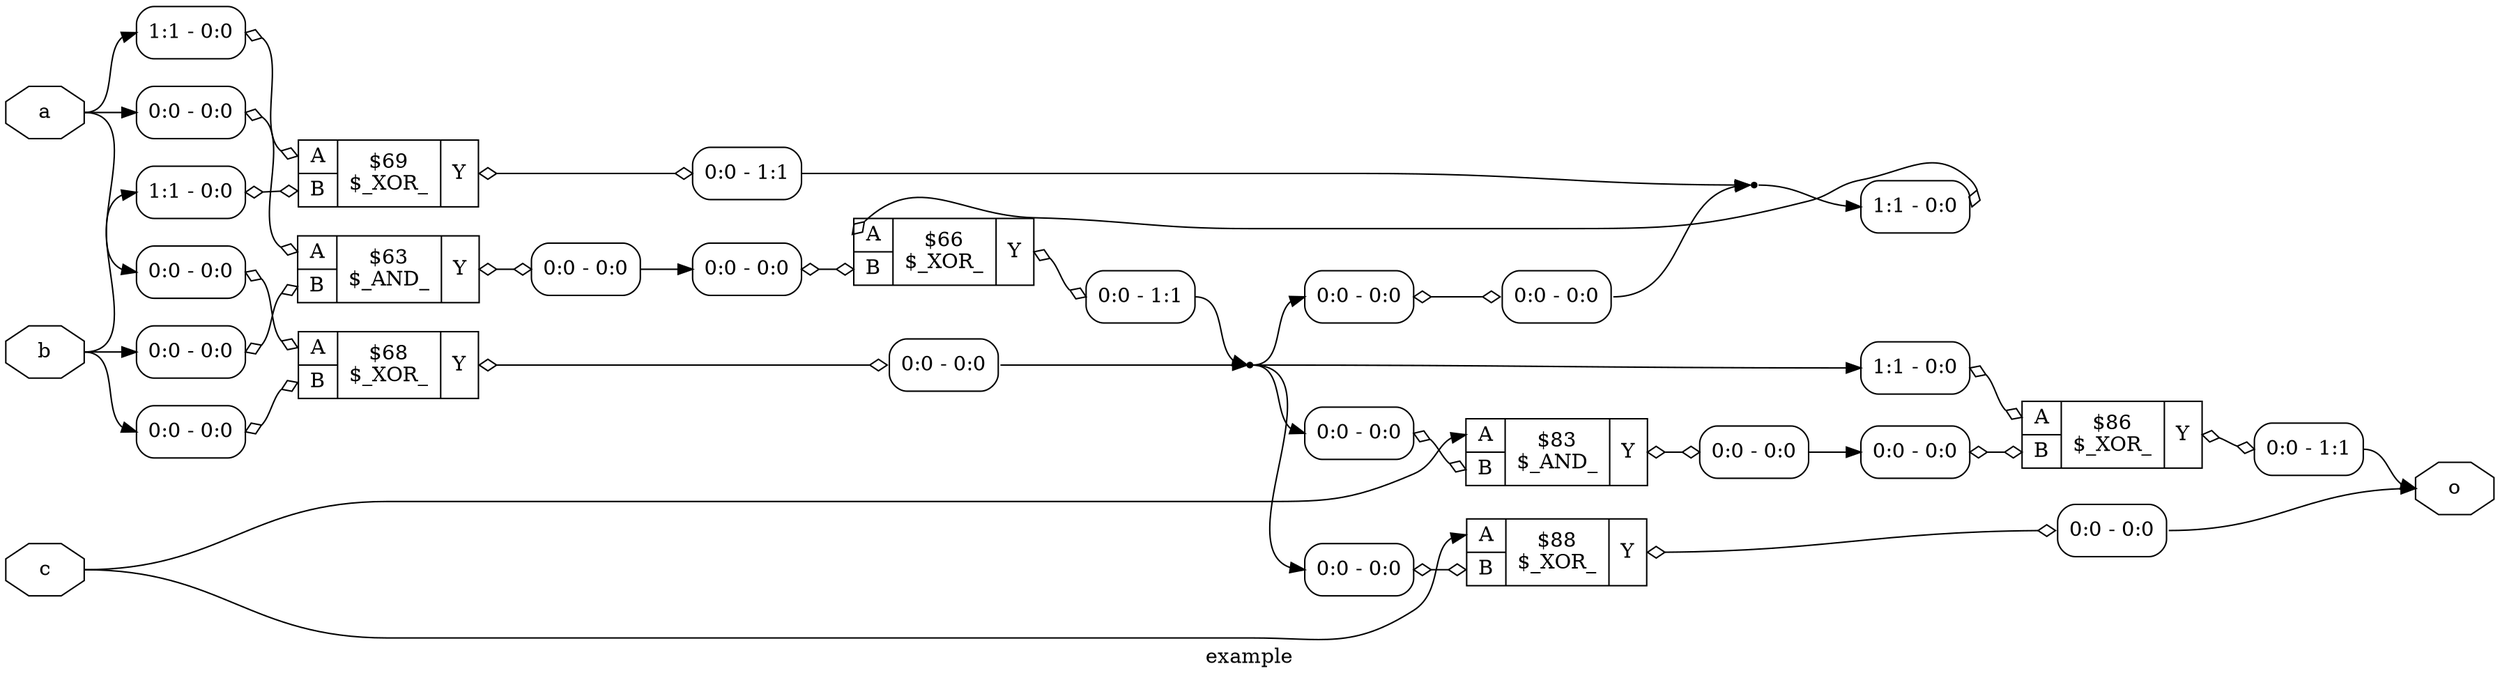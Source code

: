 digraph "example" {
label="example";
rankdir="LR";
remincross=true;
n5 [ shape=octagon, label="a", color="black", fontcolor="black" ];
n6 [ shape=octagon, label="b", color="black", fontcolor="black" ];
n7 [ shape=octagon, label="c", color="black", fontcolor="black" ];
n8 [ shape=octagon, label="o", color="black", fontcolor="black" ];
{ rank="source"; n5; n6; n7;}
{ rank="sink"; n8;}
c12 [ shape=record, label="{{<p9> A|<p10> B}|$63\n$_AND_|{<p11> Y}}" ];
x0 [ shape=record, style=rounded, label="<s0> 0:0 - 0:0 " ];
x0:e -> c12:p9:w [arrowhead=odiamond, arrowtail=odiamond, dir=both, color="black", label=""];
x1 [ shape=record, style=rounded, label="<s0> 0:0 - 0:0 " ];
x1:e -> c12:p10:w [arrowhead=odiamond, arrowtail=odiamond, dir=both, color="black", label=""];
x2 [ shape=record, style=rounded, label="<s0> 0:0 - 0:0 " ];
c12:p11:e -> x2:w [arrowhead=odiamond, arrowtail=odiamond, dir=both, color="black", label=""];
c13 [ shape=record, label="{{<p9> A|<p10> B}|$66\n$_XOR_|{<p11> Y}}" ];
x3 [ shape=record, style=rounded, label="<s0> 1:1 - 0:0 " ];
x3:e -> c13:p9:w [arrowhead=odiamond, arrowtail=odiamond, dir=both, color="black", label=""];
x4 [ shape=record, style=rounded, label="<s0> 0:0 - 0:0 " ];
x4:e -> c13:p10:w [arrowhead=odiamond, arrowtail=odiamond, dir=both, color="black", label=""];
x5 [ shape=record, style=rounded, label="<s0> 0:0 - 1:1 " ];
c13:p11:e -> x5:w [arrowhead=odiamond, arrowtail=odiamond, dir=both, color="black", label=""];
c14 [ shape=record, label="{{<p9> A|<p10> B}|$68\n$_XOR_|{<p11> Y}}" ];
x6 [ shape=record, style=rounded, label="<s0> 0:0 - 0:0 " ];
x6:e -> c14:p9:w [arrowhead=odiamond, arrowtail=odiamond, dir=both, color="black", label=""];
x7 [ shape=record, style=rounded, label="<s0> 0:0 - 0:0 " ];
x7:e -> c14:p10:w [arrowhead=odiamond, arrowtail=odiamond, dir=both, color="black", label=""];
x8 [ shape=record, style=rounded, label="<s0> 0:0 - 0:0 " ];
c14:p11:e -> x8:w [arrowhead=odiamond, arrowtail=odiamond, dir=both, color="black", label=""];
c15 [ shape=record, label="{{<p9> A|<p10> B}|$69\n$_XOR_|{<p11> Y}}" ];
x9 [ shape=record, style=rounded, label="<s0> 1:1 - 0:0 " ];
x9:e -> c15:p9:w [arrowhead=odiamond, arrowtail=odiamond, dir=both, color="black", label=""];
x10 [ shape=record, style=rounded, label="<s0> 1:1 - 0:0 " ];
x10:e -> c15:p10:w [arrowhead=odiamond, arrowtail=odiamond, dir=both, color="black", label=""];
x11 [ shape=record, style=rounded, label="<s0> 0:0 - 1:1 " ];
c15:p11:e -> x11:w [arrowhead=odiamond, arrowtail=odiamond, dir=both, color="black", label=""];
c16 [ shape=record, label="{{<p9> A|<p10> B}|$83\n$_AND_|{<p11> Y}}" ];
x12 [ shape=record, style=rounded, label="<s0> 0:0 - 0:0 " ];
x12:e -> c16:p10:w [arrowhead=odiamond, arrowtail=odiamond, dir=both, color="black", label=""];
x13 [ shape=record, style=rounded, label="<s0> 0:0 - 0:0 " ];
c16:p11:e -> x13:w [arrowhead=odiamond, arrowtail=odiamond, dir=both, color="black", label=""];
c17 [ shape=record, label="{{<p9> A|<p10> B}|$86\n$_XOR_|{<p11> Y}}" ];
x14 [ shape=record, style=rounded, label="<s0> 1:1 - 0:0 " ];
x14:e -> c17:p9:w [arrowhead=odiamond, arrowtail=odiamond, dir=both, color="black", label=""];
x15 [ shape=record, style=rounded, label="<s0> 0:0 - 0:0 " ];
x15:e -> c17:p10:w [arrowhead=odiamond, arrowtail=odiamond, dir=both, color="black", label=""];
x16 [ shape=record, style=rounded, label="<s0> 0:0 - 1:1 " ];
c17:p11:e -> x16:w [arrowhead=odiamond, arrowtail=odiamond, dir=both, color="black", label=""];
c18 [ shape=record, label="{{<p9> A|<p10> B}|$88\n$_XOR_|{<p11> Y}}" ];
x17 [ shape=record, style=rounded, label="<s0> 0:0 - 0:0 " ];
x17:e -> c18:p10:w [arrowhead=odiamond, arrowtail=odiamond, dir=both, color="black", label=""];
x18 [ shape=record, style=rounded, label="<s0> 0:0 - 0:0 " ];
c18:p11:e -> x18:w [arrowhead=odiamond, arrowtail=odiamond, dir=both, color="black", label=""];
x19 [ shape=record, style=rounded, label="<s0> 0:0 - 0:0 " ];
x20 [ shape=record, style=rounded, label="<s0> 0:0 - 0:0 " ];
x19:e -> x20:w [arrowhead=odiamond, arrowtail=odiamond, dir=both, color="black", label=""];
n1 [ shape=point ];
x5:s0:e -> n1:w [color="black", label=""];
x8:s0:e -> n1:w [color="black", label=""];
n1:e -> x12:s0:w [color="black", label=""];
n1:e -> x14:s0:w [color="black", label=""];
n1:e -> x17:s0:w [color="black", label=""];
n1:e -> x19:s0:w [color="black", label=""];
x2:s0:e -> x4:s0:w [color="black", label=""];
n3 [ shape=point ];
x11:s0:e -> n3:w [color="black", label=""];
x20:s0:e -> n3:w [color="black", label=""];
n3:e -> x3:s0:w [color="black", label=""];
x13:s0:e -> x15:s0:w [color="black", label=""];
n5:e -> x0:s0:w [color="black", label=""];
n5:e -> x6:s0:w [color="black", label=""];
n5:e -> x9:s0:w [color="black", label=""];
n6:e -> x10:s0:w [color="black", label=""];
n6:e -> x1:s0:w [color="black", label=""];
n6:e -> x7:s0:w [color="black", label=""];
n7:e -> c16:p9:w [color="black", label=""];
n7:e -> c18:p9:w [color="black", label=""];
x16:s0:e -> n8:w [color="black", label=""];
x18:s0:e -> n8:w [color="black", label=""];
}
